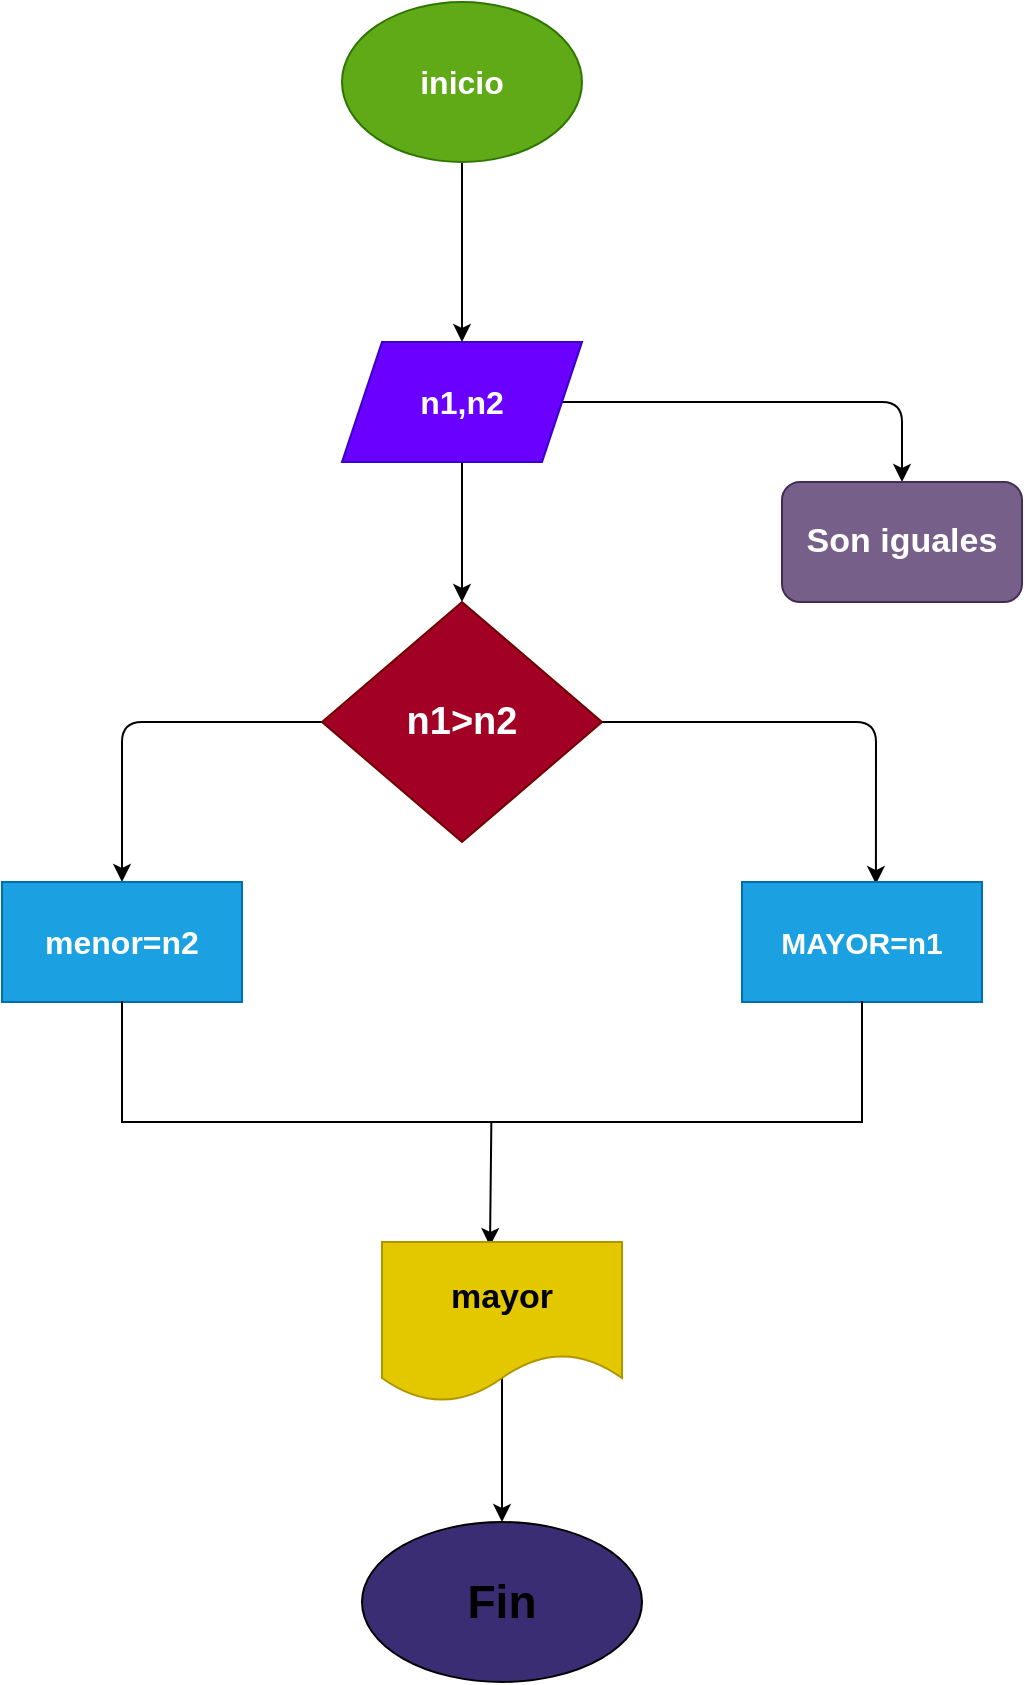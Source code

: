 <mxfile>
    <diagram id="Ck0UFqYudSUJ5z2IAxrE" name="Page-1">
        <mxGraphModel dx="662" dy="411" grid="1" gridSize="10" guides="1" tooltips="1" connect="1" arrows="1" fold="1" page="1" pageScale="1" pageWidth="827" pageHeight="1169" math="0" shadow="0">
            <root>
                <mxCell id="0"/>
                <mxCell id="1" parent="0"/>
                <mxCell id="4" value="" style="edgeStyle=none;html=1;" parent="1" source="2" target="3" edge="1">
                    <mxGeometry relative="1" as="geometry"/>
                </mxCell>
                <mxCell id="2" value="&lt;b&gt;&lt;font style=&quot;font-size: 16px;&quot;&gt;inicio&lt;/font&gt;&lt;/b&gt;" style="ellipse;whiteSpace=wrap;html=1;fillColor=#60a917;fontColor=#ffffff;strokeColor=#2D7600;" parent="1" vertex="1">
                    <mxGeometry x="280" y="40" width="120" height="80" as="geometry"/>
                </mxCell>
                <mxCell id="6" value="" style="edgeStyle=none;html=1;" parent="1" source="3" target="5" edge="1">
                    <mxGeometry relative="1" as="geometry"/>
                </mxCell>
                <mxCell id="18" style="edgeStyle=none;html=1;entryX=0.5;entryY=0;entryDx=0;entryDy=0;fontSize=17;" edge="1" parent="1" source="3" target="17">
                    <mxGeometry relative="1" as="geometry">
                        <Array as="points">
                            <mxPoint x="560" y="240"/>
                        </Array>
                    </mxGeometry>
                </mxCell>
                <mxCell id="3" value="&lt;b&gt;&lt;font style=&quot;font-size: 16px;&quot;&gt;n1,n2&lt;/font&gt;&lt;/b&gt;" style="shape=parallelogram;perimeter=parallelogramPerimeter;whiteSpace=wrap;html=1;fixedSize=1;fillColor=#6a00ff;fontColor=#ffffff;strokeColor=#3700CC;" parent="1" vertex="1">
                    <mxGeometry x="280" y="210" width="120" height="60" as="geometry"/>
                </mxCell>
                <mxCell id="8" style="edgeStyle=none;html=1;entryX=0.558;entryY=0.017;entryDx=0;entryDy=0;entryPerimeter=0;" parent="1" source="5" target="7" edge="1">
                    <mxGeometry relative="1" as="geometry">
                        <Array as="points">
                            <mxPoint x="547" y="400"/>
                        </Array>
                    </mxGeometry>
                </mxCell>
                <mxCell id="10" style="edgeStyle=none;html=1;entryX=0.5;entryY=0;entryDx=0;entryDy=0;" parent="1" source="5" target="9" edge="1">
                    <mxGeometry relative="1" as="geometry">
                        <Array as="points">
                            <mxPoint x="170" y="400"/>
                        </Array>
                    </mxGeometry>
                </mxCell>
                <mxCell id="5" value="&lt;b&gt;&lt;font style=&quot;font-size: 19px;&quot;&gt;n1&amp;gt;n2&lt;/font&gt;&lt;/b&gt;" style="rhombus;whiteSpace=wrap;html=1;fillColor=#a20025;fontColor=#ffffff;strokeColor=#6F0000;" parent="1" vertex="1">
                    <mxGeometry x="270" y="340" width="140" height="120" as="geometry"/>
                </mxCell>
                <mxCell id="7" value="&lt;b&gt;&lt;font style=&quot;font-size: 15px;&quot;&gt;MAYOR=n1&lt;/font&gt;&lt;/b&gt;" style="rounded=0;whiteSpace=wrap;html=1;fillColor=#1ba1e2;fontColor=#ffffff;strokeColor=#006EAF;" parent="1" vertex="1">
                    <mxGeometry x="480" y="480" width="120" height="60" as="geometry"/>
                </mxCell>
                <mxCell id="9" value="&lt;b&gt;&lt;font style=&quot;font-size: 16px;&quot;&gt;menor=n2&lt;/font&gt;&lt;/b&gt;" style="rounded=0;whiteSpace=wrap;html=1;fillColor=#1ba1e2;fontColor=#ffffff;strokeColor=#006EAF;" parent="1" vertex="1">
                    <mxGeometry x="110" y="480" width="120" height="60" as="geometry"/>
                </mxCell>
                <mxCell id="14" style="edgeStyle=none;html=1;entryX=0.45;entryY=0.025;entryDx=0;entryDy=0;entryPerimeter=0;" parent="1" source="11" target="13" edge="1">
                    <mxGeometry relative="1" as="geometry"/>
                </mxCell>
                <mxCell id="11" value="" style="shape=partialRectangle;whiteSpace=wrap;html=1;bottom=1;right=1;left=1;top=0;fillColor=none;routingCenterX=-0.5;" parent="1" vertex="1">
                    <mxGeometry x="170" y="540" width="370" height="60" as="geometry"/>
                </mxCell>
                <mxCell id="16" value="" style="edgeStyle=none;html=1;exitX=0.5;exitY=0.85;exitDx=0;exitDy=0;exitPerimeter=0;" parent="1" source="13" target="15" edge="1">
                    <mxGeometry relative="1" as="geometry">
                        <Array as="points">
                            <mxPoint x="360" y="760"/>
                        </Array>
                    </mxGeometry>
                </mxCell>
                <mxCell id="13" value="&lt;b&gt;&lt;font style=&quot;font-size: 17px;&quot;&gt;mayor&lt;/font&gt;&lt;/b&gt;" style="shape=document;whiteSpace=wrap;html=1;boundedLbl=1;fillColor=#e3c800;fontColor=#000000;strokeColor=#B09500;" parent="1" vertex="1">
                    <mxGeometry x="300" y="660" width="120" height="80" as="geometry"/>
                </mxCell>
                <mxCell id="15" value="&lt;b&gt;&lt;font style=&quot;font-size: 23px;&quot;&gt;Fin&lt;/font&gt;&lt;/b&gt;" style="ellipse;whiteSpace=wrap;html=1;fillColor=#3B2D73;" parent="1" vertex="1">
                    <mxGeometry x="290" y="800" width="140" height="80" as="geometry"/>
                </mxCell>
                <mxCell id="17" value="&lt;b&gt;&lt;font style=&quot;font-size: 17px;&quot;&gt;Son iguales&lt;/font&gt;&lt;/b&gt;" style="rounded=1;whiteSpace=wrap;html=1;fillColor=#76608a;fontColor=#ffffff;strokeColor=#432D57;" vertex="1" parent="1">
                    <mxGeometry x="500" y="280" width="120" height="60" as="geometry"/>
                </mxCell>
            </root>
        </mxGraphModel>
    </diagram>
</mxfile>